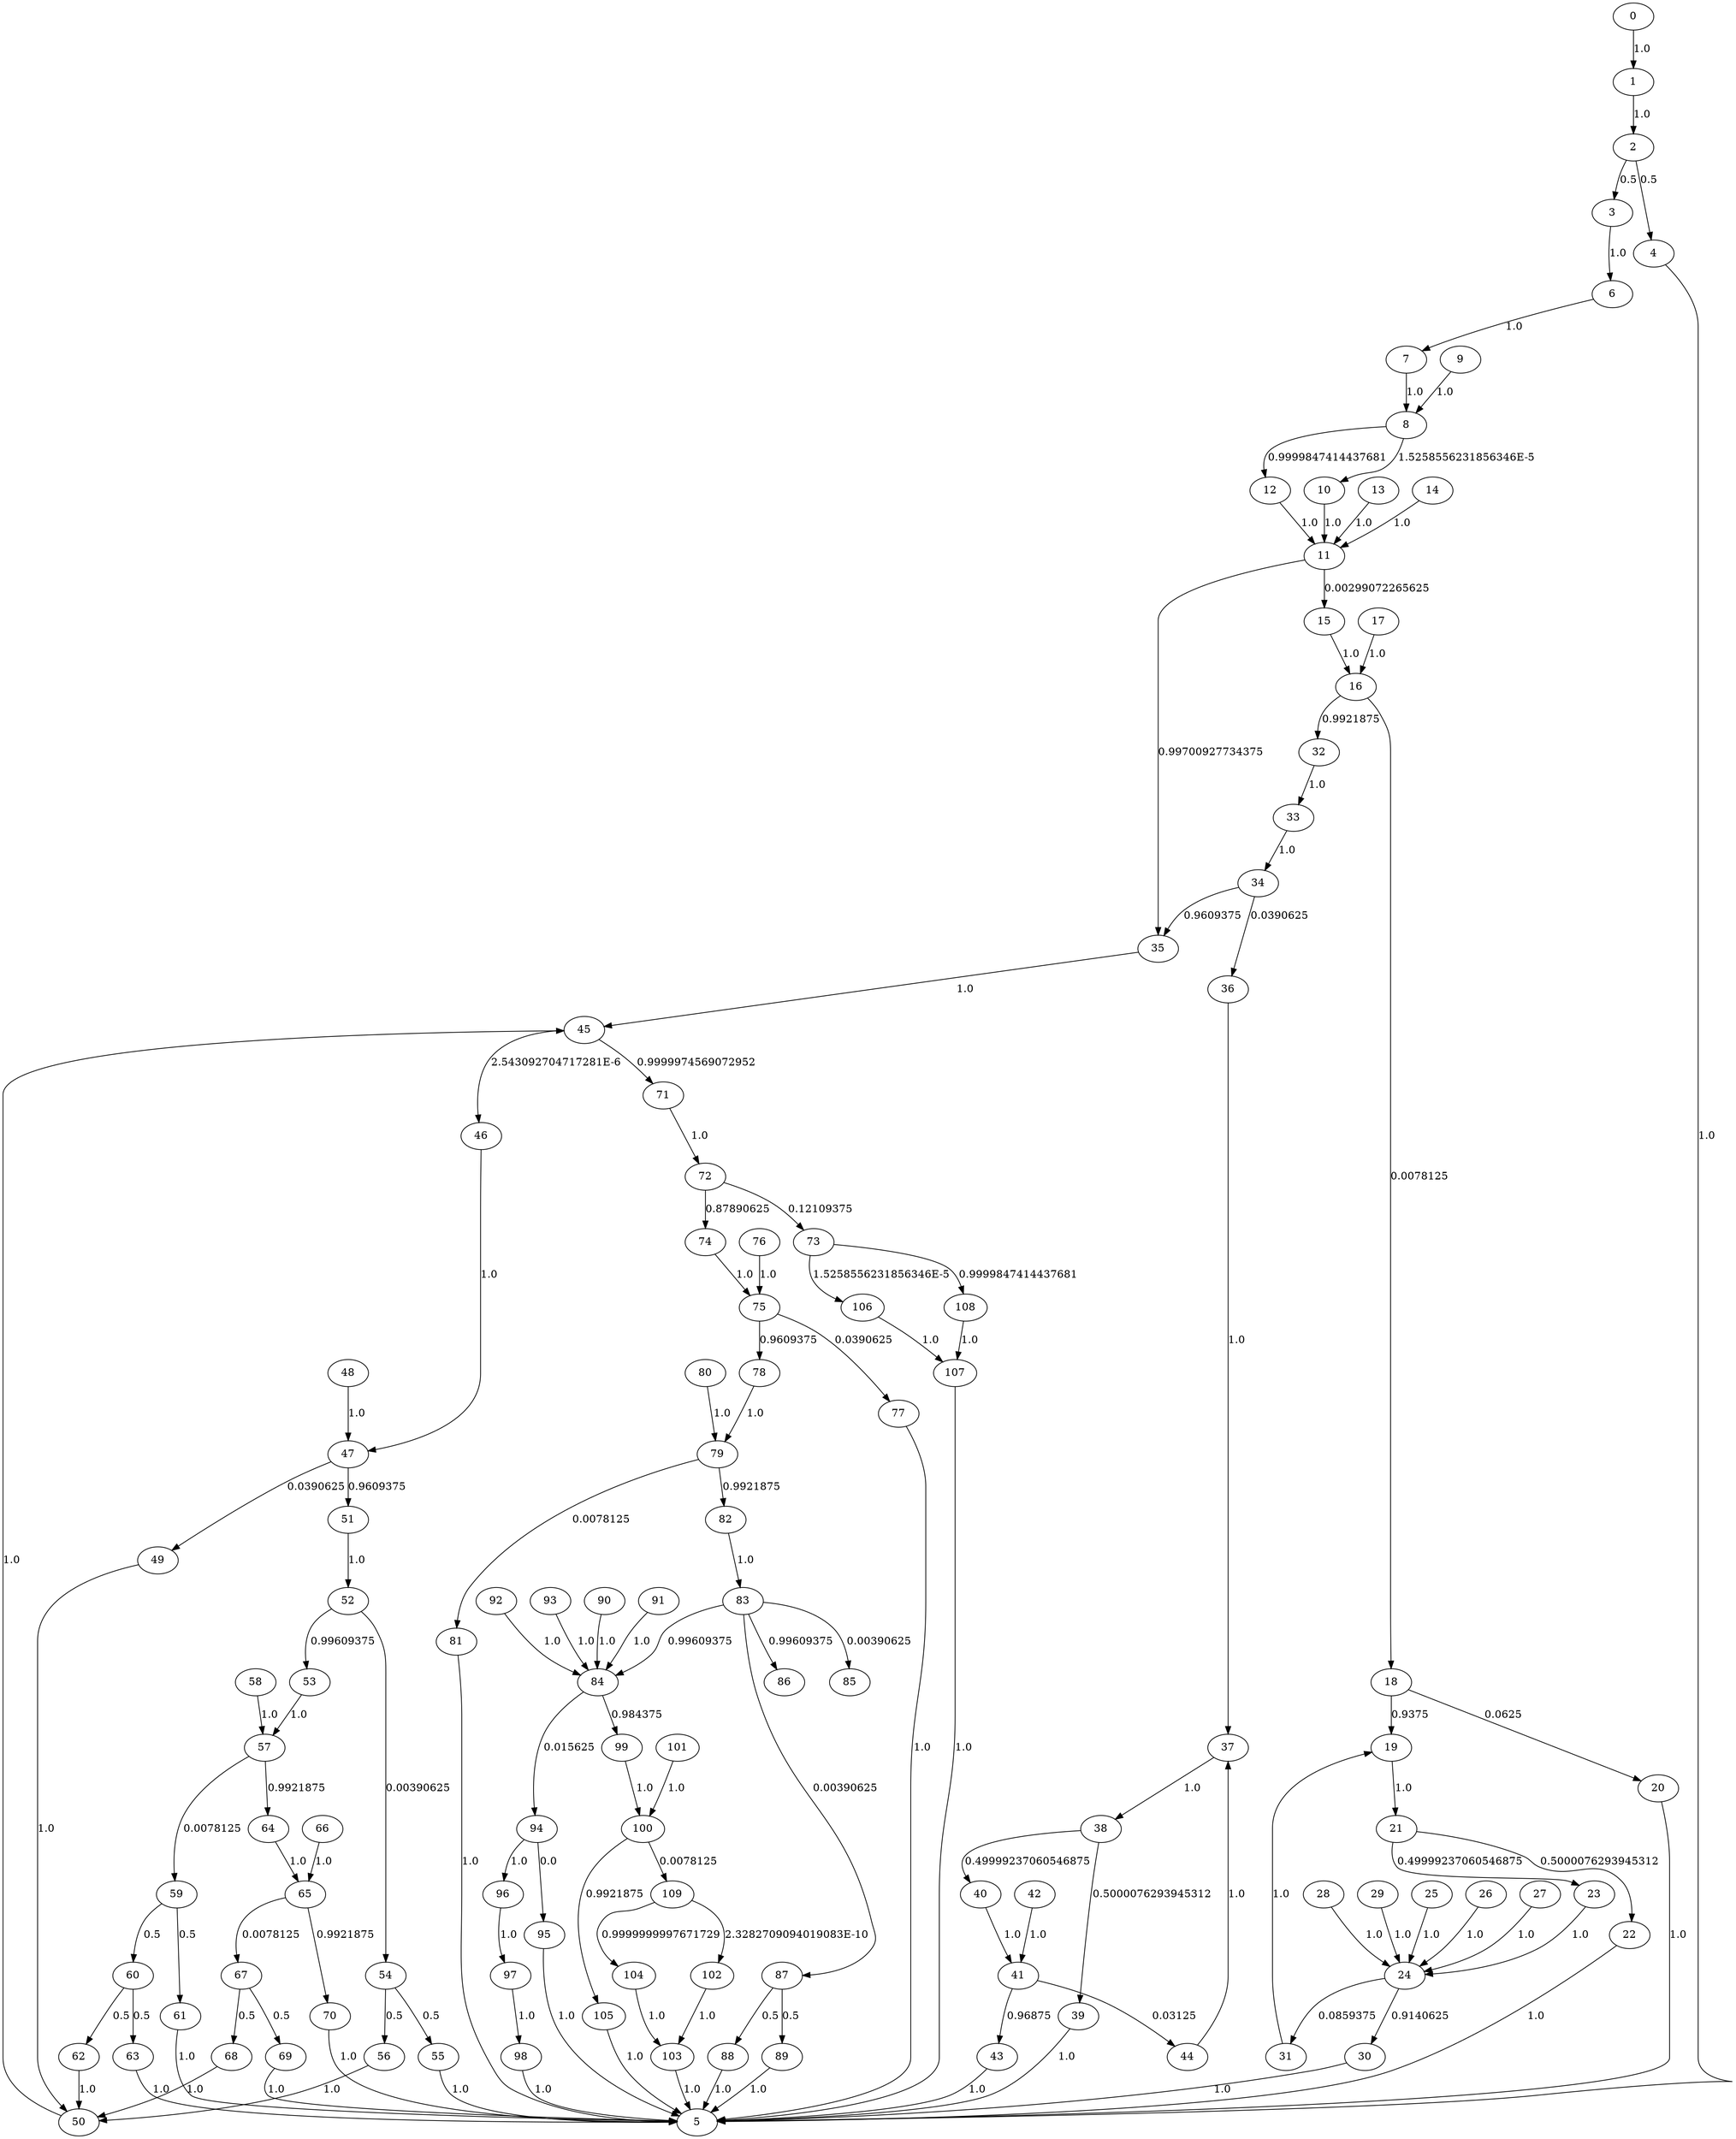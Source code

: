 digraph {
	0 -> 1[label= "1.0"];
	1 -> 2[label= "1.0"];
	2 -> 3[label= "0.5"];
	2 -> 4[label= "0.5"];
	4 -> 5[label= "1.0"];
	3 -> 6[label= "1.0"];
	6 -> 7[label= "1.0"];
	7 -> 8[label= "1.0"];
	9 -> 8[label= "1.0"];
	10 -> 11[label= "1.0"];
	12 -> 11[label= "1.0"];
	13 -> 11[label= "1.0"];
	14 -> 11[label= "1.0"];
	15 -> 16[label= "1.0"];
	17 -> 16[label= "1.0"];
	18 -> 19[label= "0.9375"];
	18 -> 20[label= "0.0625"];
	20 -> 5[label= "1.0"];
	19 -> 21[label= "1.0"];
	21 -> 22[label= "0.5000076293945312"];
	21 -> 23[label= "0.49999237060546875"];
	23 -> 24[label= "1.0"];
	25 -> 24[label= "1.0"];
	26 -> 24[label= "1.0"];
	27 -> 24[label= "1.0"];
	28 -> 24[label= "1.0"];
	29 -> 24[label= "1.0"];
	30 -> 5[label= "1.0"];
	31 -> 19[label= "1.0"];
	22 -> 5[label= "1.0"];
	32 -> 33[label= "1.0"];
	33 -> 34[label= "1.0"];
	34 -> 35[label= "0.9609375"];
	34 -> 36[label= "0.0390625"];
	36 -> 37[label= "1.0"];
	37 -> 38[label= "1.0"];
	38 -> 39[label= "0.5000076293945312"];
	38 -> 40[label= "0.49999237060546875"];
	40 -> 41[label= "1.0"];
	42 -> 41[label= "1.0"];
	43 -> 5[label= "1.0"];
	44 -> 37[label= "1.0"];
	39 -> 5[label= "1.0"];
	35 -> 45[label= "1.0"];
	46 -> 47[label= "1.0"];
	48 -> 47[label= "1.0"];
	49 -> 50[label= "1.0"];
	51 -> 52[label= "1.0"];
	52 -> 53[label= "0.99609375"];
	52 -> 54[label= "0.00390625"];
	55 -> 5[label= "1.0"];
	56 -> 50[label= "1.0"];
	53 -> 57[label= "1.0"];
	58 -> 57[label= "1.0"];
	59 -> 60[label= "0.5"];
	59 -> 61[label= "0.5"];
	61 -> 5[label= "1.0"];
	60 -> 62[label= "0.5"];
	60 -> 63[label= "0.5"];
	63 -> 5[label= "1.0"];
	62 -> 50[label= "1.0"];
	64 -> 65[label= "1.0"];
	66 -> 65[label= "1.0"];
	67 -> 68[label= "0.5"];
	67 -> 69[label= "0.5"];
	69 -> 5[label= "1.0"];
	68 -> 50[label= "1.0"];
	70 -> 5[label= "1.0"];
	50 -> 45[label= "1.0"];
	71 -> 72[label= "1.0"];
	72 -> 73[label= "0.12109375"];
	72 -> 74[label= "0.87890625"];
	74 -> 75[label= "1.0"];
	76 -> 75[label= "1.0"];
	77 -> 5[label= "1.0"];
	78 -> 79[label= "1.0"];
	80 -> 79[label= "1.0"];
	81 -> 5[label= "1.0"];
	82 -> 83[label= "1.0"];
	83 -> 84[label= "0.99609375"];
	83 -> 85[label= "0.00390625"];
	83 -> 86[label= "0.99609375"];
	83 -> 87[label= "0.00390625"];
	88 -> 5[label= "1.0"];
	89 -> 5[label= "1.0"];
	90 -> 84[label= "1.0"];
	91 -> 84[label= "1.0"];
	92 -> 84[label= "1.0"];
	93 -> 84[label= "1.0"];
	94 -> 95[label= "0.0"];
	94 -> 96[label= "1.0"];
	96 -> 97[label= "1.0"];
	97 -> 98[label= "1.0"];
	98 -> 5[label= "1.0"];
	95 -> 5[label= "1.0"];
	99 -> 100[label= "1.0"];
	101 -> 100[label= "1.0"];
	102 -> 103[label= "1.0"];
	104 -> 103[label= "1.0"];
	103 -> 5[label= "1.0"];
	105 -> 5[label= "1.0"];
	106 -> 107[label= "1.0"];
	108 -> 107[label= "1.0"];
	107 -> 5[label= "1.0"];
	8 -> 12[label= "0.9999847414437681"];
	8 -> 10[label= "1.5258556231856346E-5"];
	11 -> 35[label= "0.99700927734375"];
	11 -> 15[label= "0.00299072265625"];
	16 -> 32[label= "0.9921875"];
	16 -> 18[label= "0.0078125"];
	24 -> 31[label= "0.0859375"];
	24 -> 30[label= "0.9140625"];
	41 -> 44[label= "0.03125"];
	41 -> 43[label= "0.96875"];
	45 -> 71[label= "0.9999974569072952"];
	45 -> 46[label= "2.543092704717281E-6"];
	47 -> 51[label= "0.9609375"];
	47 -> 49[label= "0.0390625"];
	54 -> 56[label= "0.5"];
	54 -> 55[label= "0.5"];
	57 -> 64[label= "0.9921875"];
	57 -> 59[label= "0.0078125"];
	65 -> 70[label= "0.9921875"];
	65 -> 67[label= "0.0078125"];
	75 -> 78[label= "0.9609375"];
	75 -> 77[label= "0.0390625"];
	79 -> 82[label= "0.9921875"];
	79 -> 81[label= "0.0078125"];
	87 -> 89[label= "0.5"];
	87 -> 88[label= "0.5"];
	84 -> 99[label= "0.984375"];
	84 -> 94[label= "0.015625"];
	100 -> 105[label= "0.9921875"];
	100 -> 109[label= "0.0078125"];
	109 -> 104[label= "0.9999999997671729"];
	109 -> 102[label= "2.3282709094019083E-10"];
	73 -> 108[label= "0.9999847414437681"];
	73 -> 106[label= "1.5258556231856346E-5"];
}